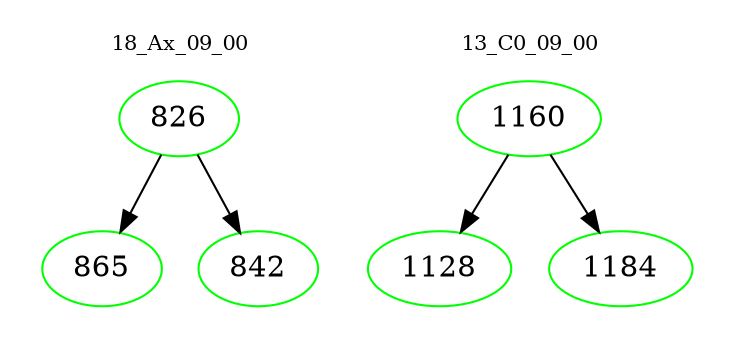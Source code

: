 digraph{
subgraph cluster_0 {
color = white
label = "18_Ax_09_00";
fontsize=10;
T0_826 [label="826", color="green"]
T0_826 -> T0_865 [color="black"]
T0_865 [label="865", color="green"]
T0_826 -> T0_842 [color="black"]
T0_842 [label="842", color="green"]
}
subgraph cluster_1 {
color = white
label = "13_C0_09_00";
fontsize=10;
T1_1160 [label="1160", color="green"]
T1_1160 -> T1_1128 [color="black"]
T1_1128 [label="1128", color="green"]
T1_1160 -> T1_1184 [color="black"]
T1_1184 [label="1184", color="green"]
}
}
